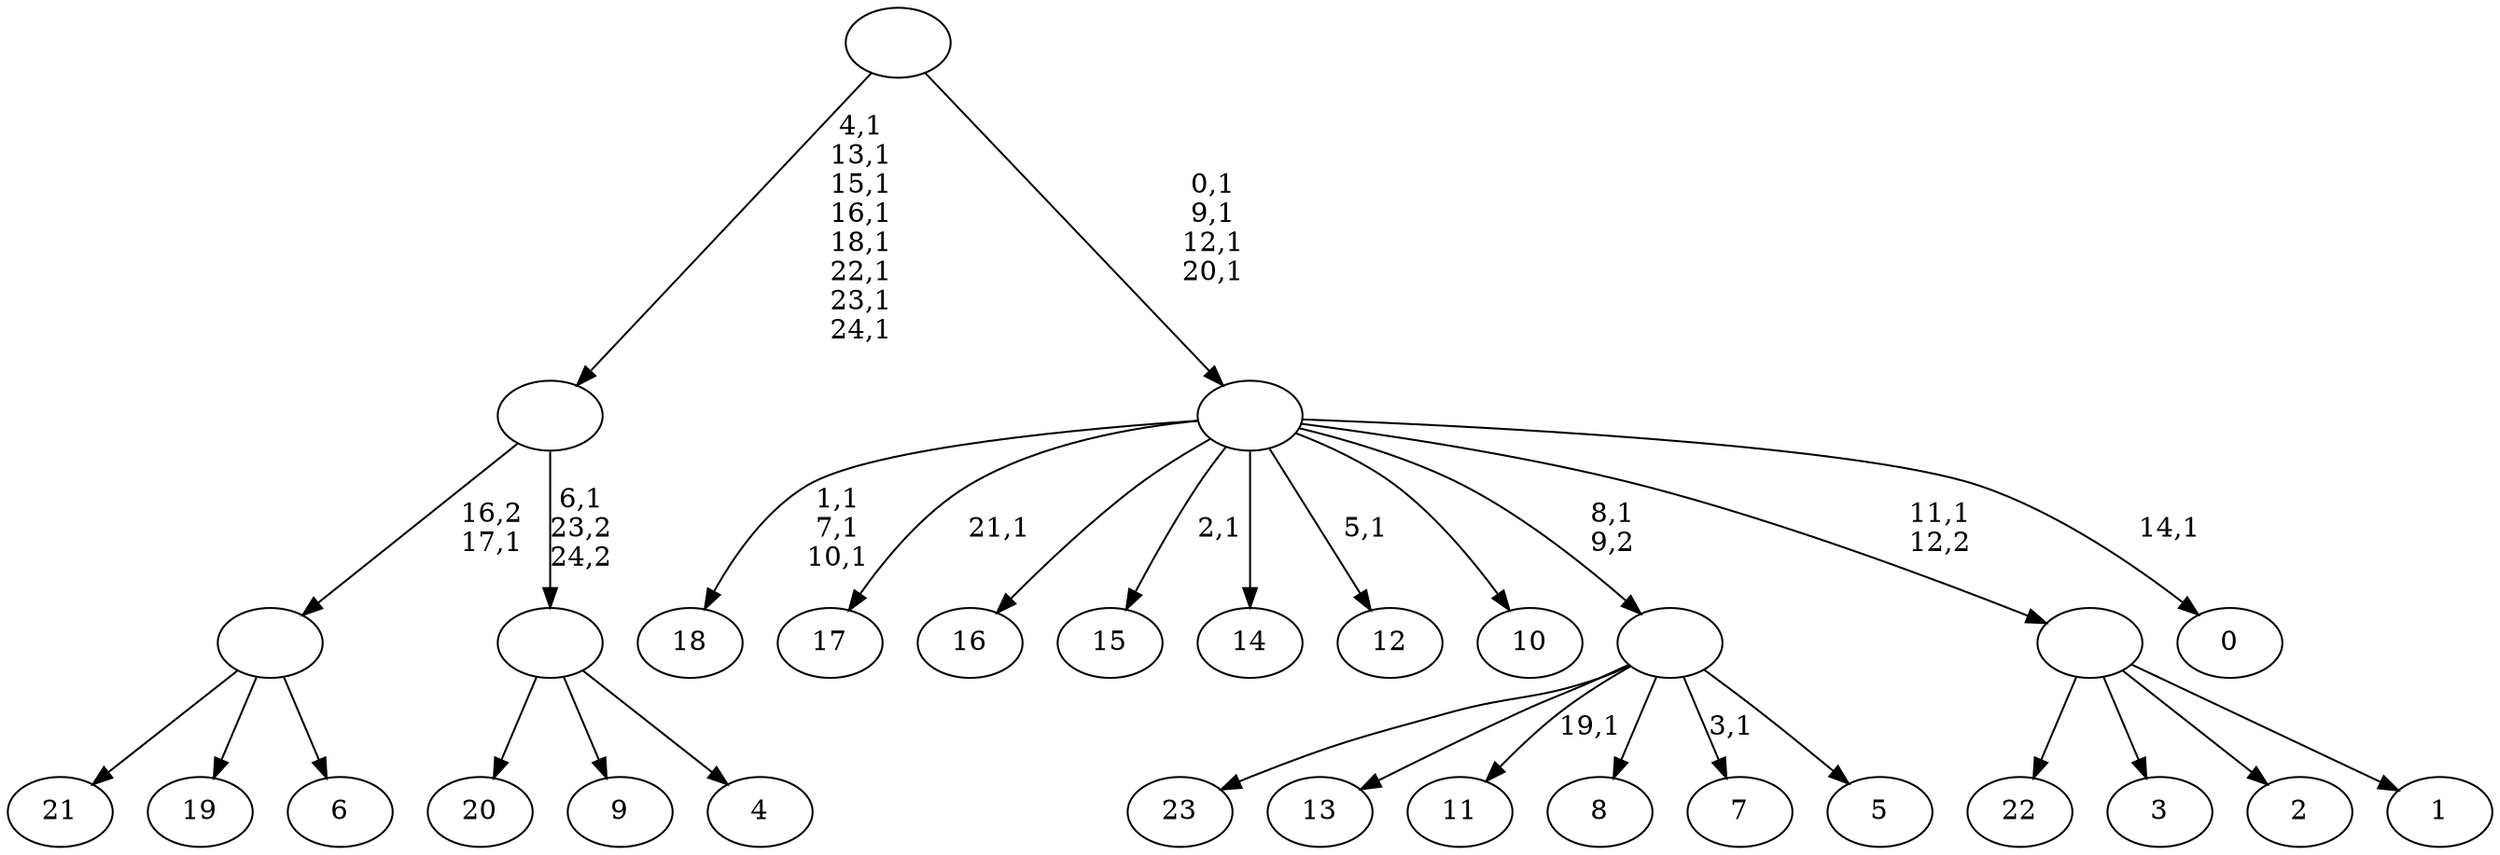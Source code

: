 digraph T {
	49 [label="23"]
	48 [label="22"]
	47 [label="21"]
	46 [label="20"]
	45 [label="19"]
	44 [label="18"]
	40 [label="17"]
	38 [label="16"]
	37 [label="15"]
	35 [label="14"]
	34 [label="13"]
	33 [label="12"]
	31 [label="11"]
	29 [label="10"]
	28 [label="9"]
	27 [label="8"]
	26 [label="7"]
	24 [label="6"]
	23 [label=""]
	22 [label="5"]
	21 [label=""]
	20 [label="4"]
	19 [label=""]
	18 [label=""]
	10 [label="3"]
	9 [label="2"]
	8 [label="1"]
	7 [label=""]
	6 [label="0"]
	4 [label=""]
	0 [label=""]
	23 -> 47 [label=""]
	23 -> 45 [label=""]
	23 -> 24 [label=""]
	21 -> 26 [label="3,1"]
	21 -> 31 [label="19,1"]
	21 -> 49 [label=""]
	21 -> 34 [label=""]
	21 -> 27 [label=""]
	21 -> 22 [label=""]
	19 -> 46 [label=""]
	19 -> 28 [label=""]
	19 -> 20 [label=""]
	18 -> 23 [label="16,2\n17,1"]
	18 -> 19 [label="6,1\n23,2\n24,2"]
	7 -> 48 [label=""]
	7 -> 10 [label=""]
	7 -> 9 [label=""]
	7 -> 8 [label=""]
	4 -> 6 [label="14,1"]
	4 -> 33 [label="5,1"]
	4 -> 37 [label="2,1"]
	4 -> 40 [label="21,1"]
	4 -> 44 [label="1,1\n7,1\n10,1"]
	4 -> 38 [label=""]
	4 -> 35 [label=""]
	4 -> 29 [label=""]
	4 -> 21 [label="8,1\n9,2"]
	4 -> 7 [label="11,1\n12,2"]
	0 -> 4 [label="0,1\n9,1\n12,1\n20,1"]
	0 -> 18 [label="4,1\n13,1\n15,1\n16,1\n18,1\n22,1\n23,1\n24,1"]
}
